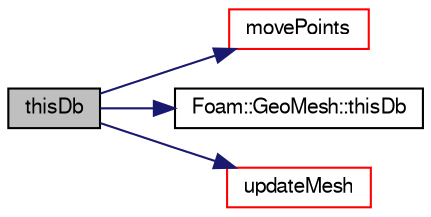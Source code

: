 digraph "thisDb"
{
  bgcolor="transparent";
  edge [fontname="FreeSans",fontsize="10",labelfontname="FreeSans",labelfontsize="10"];
  node [fontname="FreeSans",fontsize="10",shape=record];
  rankdir="LR";
  Node59 [label="thisDb",height=0.2,width=0.4,color="black", fillcolor="grey75", style="filled", fontcolor="black"];
  Node59 -> Node60 [color="midnightblue",fontsize="10",style="solid",fontname="FreeSans"];
  Node60 [label="movePoints",height=0.2,width=0.4,color="red",URL="$a27246.html#a049fe0a86e2c86b4c0bb5fe02583bea4",tooltip="Move points. "];
  Node59 -> Node72 [color="midnightblue",fontsize="10",style="solid",fontname="FreeSans"];
  Node72 [label="Foam::GeoMesh::thisDb",height=0.2,width=0.4,color="black",URL="$a27110.html#a5f5bc984783118ded801fa381b2a4719",tooltip="Return the object registry. "];
  Node59 -> Node73 [color="midnightblue",fontsize="10",style="solid",fontname="FreeSans"];
  Node73 [label="updateMesh",height=0.2,width=0.4,color="red",URL="$a27246.html#a9c8cde0b192708d622d874f8cc2df66d",tooltip="Update the mesh corresponding to given map. "];
}
